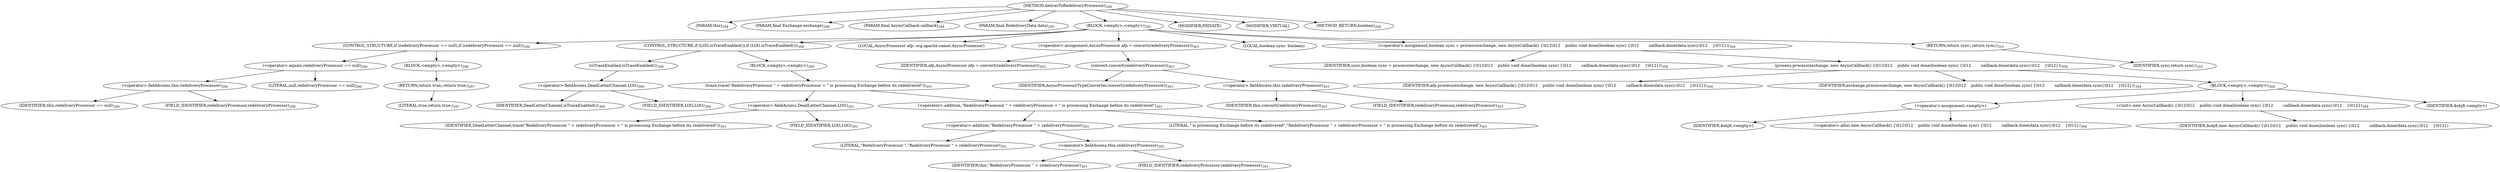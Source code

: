 digraph "deliverToRedeliveryProcessor" {  
"689" [label = <(METHOD,deliverToRedeliveryProcessor)<SUB>294</SUB>> ]
"690" [label = <(PARAM,this)<SUB>294</SUB>> ]
"691" [label = <(PARAM,final Exchange exchange)<SUB>294</SUB>> ]
"692" [label = <(PARAM,final AsyncCallback callback)<SUB>294</SUB>> ]
"693" [label = <(PARAM,final RedeliveryData data)<SUB>295</SUB>> ]
"694" [label = <(BLOCK,&lt;empty&gt;,&lt;empty&gt;)<SUB>295</SUB>> ]
"695" [label = <(CONTROL_STRUCTURE,if (redeliveryProcessor == null),if (redeliveryProcessor == null))<SUB>296</SUB>> ]
"696" [label = <(&lt;operator&gt;.equals,redeliveryProcessor == null)<SUB>296</SUB>> ]
"697" [label = <(&lt;operator&gt;.fieldAccess,this.redeliveryProcessor)<SUB>296</SUB>> ]
"698" [label = <(IDENTIFIER,this,redeliveryProcessor == null)<SUB>296</SUB>> ]
"699" [label = <(FIELD_IDENTIFIER,redeliveryProcessor,redeliveryProcessor)<SUB>296</SUB>> ]
"700" [label = <(LITERAL,null,redeliveryProcessor == null)<SUB>296</SUB>> ]
"701" [label = <(BLOCK,&lt;empty&gt;,&lt;empty&gt;)<SUB>296</SUB>> ]
"702" [label = <(RETURN,return true;,return true;)<SUB>297</SUB>> ]
"703" [label = <(LITERAL,true,return true;)<SUB>297</SUB>> ]
"704" [label = <(CONTROL_STRUCTURE,if (LOG.isTraceEnabled()),if (LOG.isTraceEnabled()))<SUB>300</SUB>> ]
"705" [label = <(isTraceEnabled,isTraceEnabled())<SUB>300</SUB>> ]
"706" [label = <(&lt;operator&gt;.fieldAccess,DeadLetterChannel.LOG)<SUB>300</SUB>> ]
"707" [label = <(IDENTIFIER,DeadLetterChannel,isTraceEnabled())<SUB>300</SUB>> ]
"708" [label = <(FIELD_IDENTIFIER,LOG,LOG)<SUB>300</SUB>> ]
"709" [label = <(BLOCK,&lt;empty&gt;,&lt;empty&gt;)<SUB>300</SUB>> ]
"710" [label = <(trace,trace(&quot;RedeliveryProcessor &quot; + redeliveryProcessor + &quot; is processing Exchange before its redelivered&quot;))<SUB>301</SUB>> ]
"711" [label = <(&lt;operator&gt;.fieldAccess,DeadLetterChannel.LOG)<SUB>301</SUB>> ]
"712" [label = <(IDENTIFIER,DeadLetterChannel,trace(&quot;RedeliveryProcessor &quot; + redeliveryProcessor + &quot; is processing Exchange before its redelivered&quot;))<SUB>301</SUB>> ]
"713" [label = <(FIELD_IDENTIFIER,LOG,LOG)<SUB>301</SUB>> ]
"714" [label = <(&lt;operator&gt;.addition,&quot;RedeliveryProcessor &quot; + redeliveryProcessor + &quot; is processing Exchange before its redelivered&quot;)<SUB>301</SUB>> ]
"715" [label = <(&lt;operator&gt;.addition,&quot;RedeliveryProcessor &quot; + redeliveryProcessor)<SUB>301</SUB>> ]
"716" [label = <(LITERAL,&quot;RedeliveryProcessor &quot;,&quot;RedeliveryProcessor &quot; + redeliveryProcessor)<SUB>301</SUB>> ]
"717" [label = <(&lt;operator&gt;.fieldAccess,this.redeliveryProcessor)<SUB>301</SUB>> ]
"718" [label = <(IDENTIFIER,this,&quot;RedeliveryProcessor &quot; + redeliveryProcessor)<SUB>301</SUB>> ]
"719" [label = <(FIELD_IDENTIFIER,redeliveryProcessor,redeliveryProcessor)<SUB>301</SUB>> ]
"720" [label = <(LITERAL,&quot; is processing Exchange before its redelivered&quot;,&quot;RedeliveryProcessor &quot; + redeliveryProcessor + &quot; is processing Exchange before its redelivered&quot;)<SUB>301</SUB>> ]
"721" [label = <(LOCAL,AsyncProcessor afp: org.apache.camel.AsyncProcessor)> ]
"722" [label = <(&lt;operator&gt;.assignment,AsyncProcessor afp = convert(redeliveryProcessor))<SUB>303</SUB>> ]
"723" [label = <(IDENTIFIER,afp,AsyncProcessor afp = convert(redeliveryProcessor))<SUB>303</SUB>> ]
"724" [label = <(convert,convert(redeliveryProcessor))<SUB>303</SUB>> ]
"725" [label = <(IDENTIFIER,AsyncProcessorTypeConverter,convert(redeliveryProcessor))<SUB>303</SUB>> ]
"726" [label = <(&lt;operator&gt;.fieldAccess,this.redeliveryProcessor)<SUB>303</SUB>> ]
"727" [label = <(IDENTIFIER,this,convert(redeliveryProcessor))<SUB>303</SUB>> ]
"728" [label = <(FIELD_IDENTIFIER,redeliveryProcessor,redeliveryProcessor)<SUB>303</SUB>> ]
"729" [label = <(LOCAL,boolean sync: boolean)> ]
"730" [label = <(&lt;operator&gt;.assignment,boolean sync = process(exchange, new AsyncCallback() {\012\012    public void done(boolean sync) {\012        callback.done(data.sync);\012    }\012}))<SUB>304</SUB>> ]
"731" [label = <(IDENTIFIER,sync,boolean sync = process(exchange, new AsyncCallback() {\012\012    public void done(boolean sync) {\012        callback.done(data.sync);\012    }\012}))<SUB>304</SUB>> ]
"732" [label = <(process,process(exchange, new AsyncCallback() {\012\012    public void done(boolean sync) {\012        callback.done(data.sync);\012    }\012}))<SUB>304</SUB>> ]
"733" [label = <(IDENTIFIER,afp,process(exchange, new AsyncCallback() {\012\012    public void done(boolean sync) {\012        callback.done(data.sync);\012    }\012}))<SUB>304</SUB>> ]
"734" [label = <(IDENTIFIER,exchange,process(exchange, new AsyncCallback() {\012\012    public void done(boolean sync) {\012        callback.done(data.sync);\012    }\012}))<SUB>304</SUB>> ]
"735" [label = <(BLOCK,&lt;empty&gt;,&lt;empty&gt;)<SUB>304</SUB>> ]
"736" [label = <(&lt;operator&gt;.assignment,&lt;empty&gt;)> ]
"737" [label = <(IDENTIFIER,$obj8,&lt;empty&gt;)> ]
"738" [label = <(&lt;operator&gt;.alloc,new AsyncCallback() {\012\012    public void done(boolean sync) {\012        callback.done(data.sync);\012    }\012})<SUB>304</SUB>> ]
"739" [label = <(&lt;init&gt;,new AsyncCallback() {\012\012    public void done(boolean sync) {\012        callback.done(data.sync);\012    }\012})<SUB>304</SUB>> ]
"740" [label = <(IDENTIFIER,$obj8,new AsyncCallback() {\012\012    public void done(boolean sync) {\012        callback.done(data.sync);\012    }\012})> ]
"741" [label = <(IDENTIFIER,$obj8,&lt;empty&gt;)> ]
"742" [label = <(RETURN,return sync;,return sync;)<SUB>310</SUB>> ]
"743" [label = <(IDENTIFIER,sync,return sync;)<SUB>310</SUB>> ]
"744" [label = <(MODIFIER,PRIVATE)> ]
"745" [label = <(MODIFIER,VIRTUAL)> ]
"746" [label = <(METHOD_RETURN,boolean)<SUB>294</SUB>> ]
  "689" -> "690" 
  "689" -> "691" 
  "689" -> "692" 
  "689" -> "693" 
  "689" -> "694" 
  "689" -> "744" 
  "689" -> "745" 
  "689" -> "746" 
  "694" -> "695" 
  "694" -> "704" 
  "694" -> "721" 
  "694" -> "722" 
  "694" -> "729" 
  "694" -> "730" 
  "694" -> "742" 
  "695" -> "696" 
  "695" -> "701" 
  "696" -> "697" 
  "696" -> "700" 
  "697" -> "698" 
  "697" -> "699" 
  "701" -> "702" 
  "702" -> "703" 
  "704" -> "705" 
  "704" -> "709" 
  "705" -> "706" 
  "706" -> "707" 
  "706" -> "708" 
  "709" -> "710" 
  "710" -> "711" 
  "710" -> "714" 
  "711" -> "712" 
  "711" -> "713" 
  "714" -> "715" 
  "714" -> "720" 
  "715" -> "716" 
  "715" -> "717" 
  "717" -> "718" 
  "717" -> "719" 
  "722" -> "723" 
  "722" -> "724" 
  "724" -> "725" 
  "724" -> "726" 
  "726" -> "727" 
  "726" -> "728" 
  "730" -> "731" 
  "730" -> "732" 
  "732" -> "733" 
  "732" -> "734" 
  "732" -> "735" 
  "735" -> "736" 
  "735" -> "739" 
  "735" -> "741" 
  "736" -> "737" 
  "736" -> "738" 
  "739" -> "740" 
  "742" -> "743" 
}
